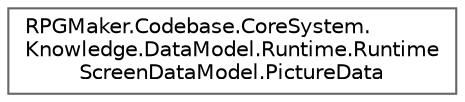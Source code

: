 digraph "クラス階層図"
{
 // LATEX_PDF_SIZE
  bgcolor="transparent";
  edge [fontname=Helvetica,fontsize=10,labelfontname=Helvetica,labelfontsize=10];
  node [fontname=Helvetica,fontsize=10,shape=box,height=0.2,width=0.4];
  rankdir="LR";
  Node0 [id="Node000000",label="RPGMaker.Codebase.CoreSystem.\lKnowledge.DataModel.Runtime.Runtime\lScreenDataModel.PictureData",height=0.2,width=0.4,color="grey40", fillcolor="white", style="filled",URL="$dc/dc1/struct_r_p_g_maker_1_1_codebase_1_1_core_system_1_1_knowledge_1_1_data_model_1_1_runtime_1_1_run99b1fb29909a697610faad18e38c0309.html",tooltip=" "];
}
